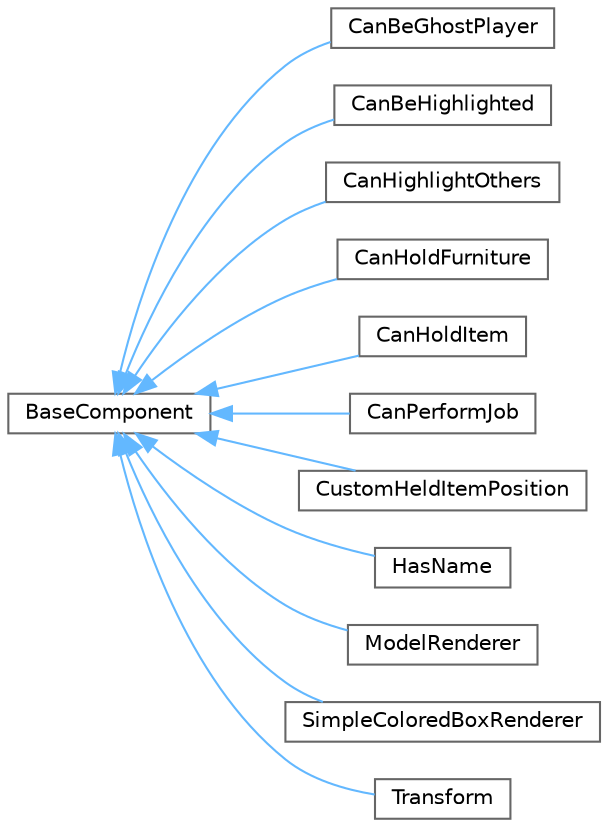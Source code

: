 digraph "Graphical Class Hierarchy"
{
 // LATEX_PDF_SIZE
  bgcolor="transparent";
  edge [fontname=Helvetica,fontsize=10,labelfontname=Helvetica,labelfontsize=10];
  node [fontname=Helvetica,fontsize=10,shape=box,height=0.2,width=0.4];
  rankdir="LR";
  Node0 [label="BaseComponent",height=0.2,width=0.4,color="grey40", fillcolor="white", style="filled",URL="$d0/d50/struct_base_component.html",tooltip=" "];
  Node0 -> Node1 [dir="back",color="steelblue1",style="solid"];
  Node1 [label="CanBeGhostPlayer",height=0.2,width=0.4,color="grey40", fillcolor="white", style="filled",URL="$dc/dba/struct_can_be_ghost_player.html",tooltip=" "];
  Node0 -> Node2 [dir="back",color="steelblue1",style="solid"];
  Node2 [label="CanBeHighlighted",height=0.2,width=0.4,color="grey40", fillcolor="white", style="filled",URL="$d9/d05/struct_can_be_highlighted.html",tooltip=" "];
  Node0 -> Node3 [dir="back",color="steelblue1",style="solid"];
  Node3 [label="CanHighlightOthers",height=0.2,width=0.4,color="grey40", fillcolor="white", style="filled",URL="$d9/d6b/struct_can_highlight_others.html",tooltip=" "];
  Node0 -> Node4 [dir="back",color="steelblue1",style="solid"];
  Node4 [label="CanHoldFurniture",height=0.2,width=0.4,color="grey40", fillcolor="white", style="filled",URL="$d6/dad/struct_can_hold_furniture.html",tooltip=" "];
  Node0 -> Node5 [dir="back",color="steelblue1",style="solid"];
  Node5 [label="CanHoldItem",height=0.2,width=0.4,color="grey40", fillcolor="white", style="filled",URL="$da/d55/struct_can_hold_item.html",tooltip=" "];
  Node0 -> Node6 [dir="back",color="steelblue1",style="solid"];
  Node6 [label="CanPerformJob",height=0.2,width=0.4,color="grey40", fillcolor="white", style="filled",URL="$db/dc2/struct_can_perform_job.html",tooltip=" "];
  Node0 -> Node7 [dir="back",color="steelblue1",style="solid"];
  Node7 [label="CustomHeldItemPosition",height=0.2,width=0.4,color="grey40", fillcolor="white", style="filled",URL="$db/d9c/struct_custom_held_item_position.html",tooltip=" "];
  Node0 -> Node8 [dir="back",color="steelblue1",style="solid"];
  Node8 [label="HasName",height=0.2,width=0.4,color="grey40", fillcolor="white", style="filled",URL="$de/d7b/struct_has_name.html",tooltip=" "];
  Node0 -> Node9 [dir="back",color="steelblue1",style="solid"];
  Node9 [label="ModelRenderer",height=0.2,width=0.4,color="grey40", fillcolor="white", style="filled",URL="$d7/d1f/struct_model_renderer.html",tooltip=" "];
  Node0 -> Node10 [dir="back",color="steelblue1",style="solid"];
  Node10 [label="SimpleColoredBoxRenderer",height=0.2,width=0.4,color="grey40", fillcolor="white", style="filled",URL="$dd/dee/struct_simple_colored_box_renderer.html",tooltip=" "];
  Node0 -> Node11 [dir="back",color="steelblue1",style="solid"];
  Node11 [label="Transform",height=0.2,width=0.4,color="grey40", fillcolor="white", style="filled",URL="$dd/d69/struct_transform.html",tooltip=" "];
}
